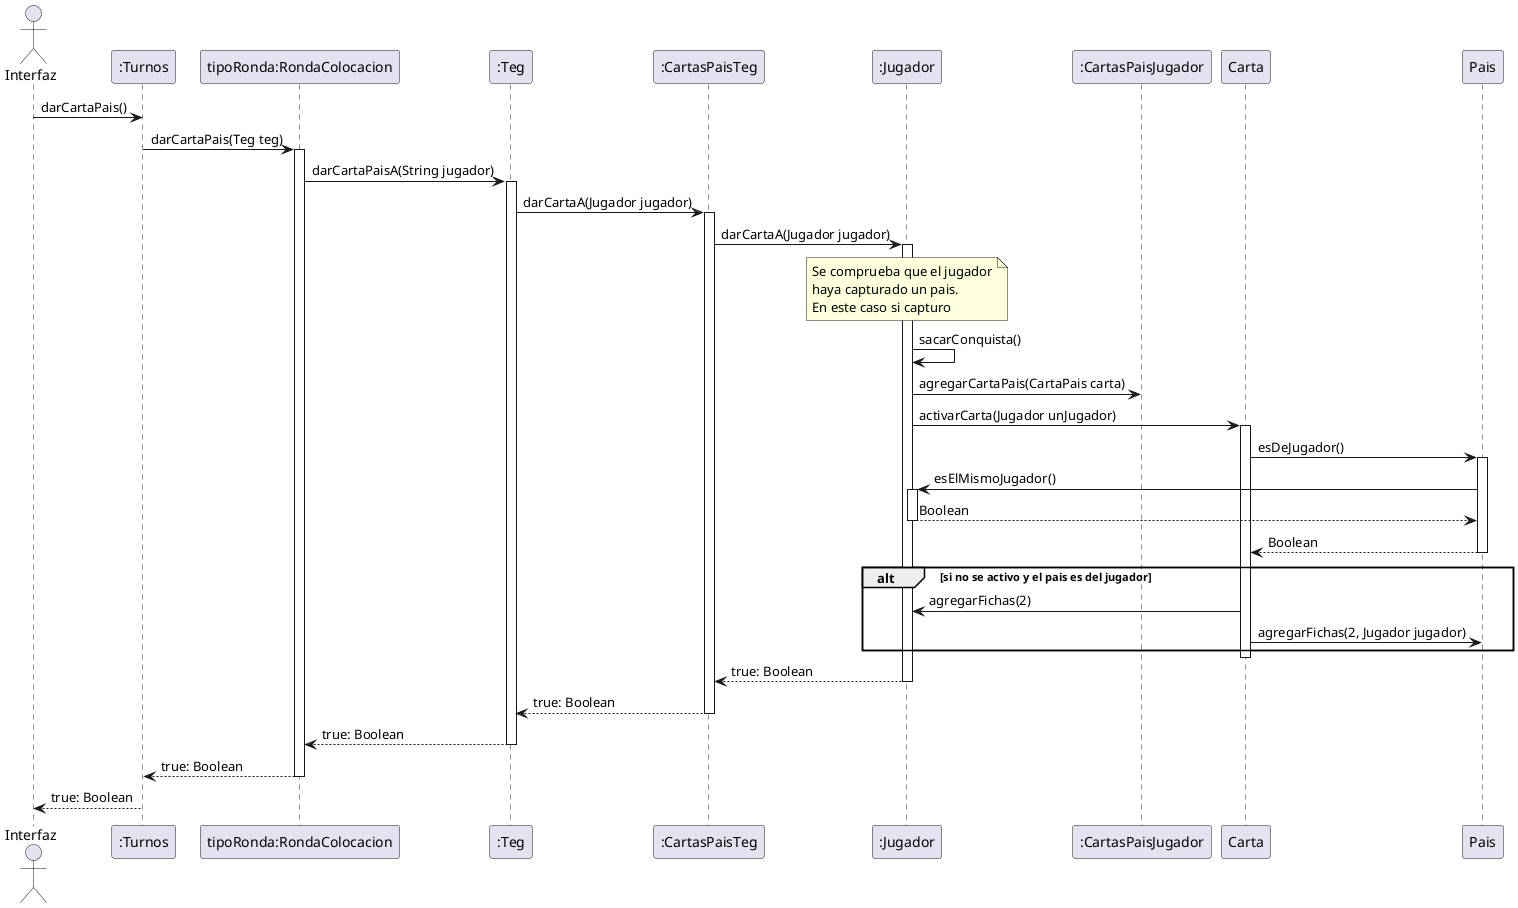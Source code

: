 @startuml
'https://plantuml.com/sequence-diagram


actor Interfaz
participant Turnos as ":Turnos"
participant Ronda as "tipoRonda:RondaColocacion"
participant Teg as ":Teg"
participant MazoTeg as ":CartasPaisTeg"
participant Jugador as ":Jugador"
participant MazoJugador as ":CartasPaisJugador"

Interfaz -> Turnos: darCartaPais()

Turnos -> Ronda: darCartaPais(Teg teg)
activate Ronda
Ronda -> Teg: darCartaPaisA(String jugador)
activate Teg
Teg -> MazoTeg: darCartaA(Jugador jugador)
activate MazoTeg
MazoTeg -> Jugador: darCartaA(Jugador jugador)
activate Jugador
note over Jugador
 Se comprueba que el jugador
 haya capturado un pais.
 En este caso si capturo
end note
Jugador -> Jugador: sacarConquista()
Jugador -> MazoJugador: agregarCartaPais(CartaPais carta)

Jugador -> Carta: activarCarta(Jugador unJugador)
activate Carta
Carta -> Pais: esDeJugador()
activate Pais
Pais -> Jugador: esElMismoJugador()
activate Jugador
return Boolean
return Boolean
alt si no se activo y el pais es del jugador
    Carta -> Jugador: agregarFichas(2)
    Carta -> Pais: agregarFichas(2, Jugador jugador)
end
deactivate Carta

'returns
Jugador --> MazoTeg: true: Boolean
deactivate Jugador
MazoTeg --> Teg: true: Boolean
deactivate MazoTeg
Teg --> Ronda: true: Boolean
deactivate Teg
Ronda --> Turnos: true: Boolean
deactivate
Turnos --> Interfaz: true: Boolean

@enduml